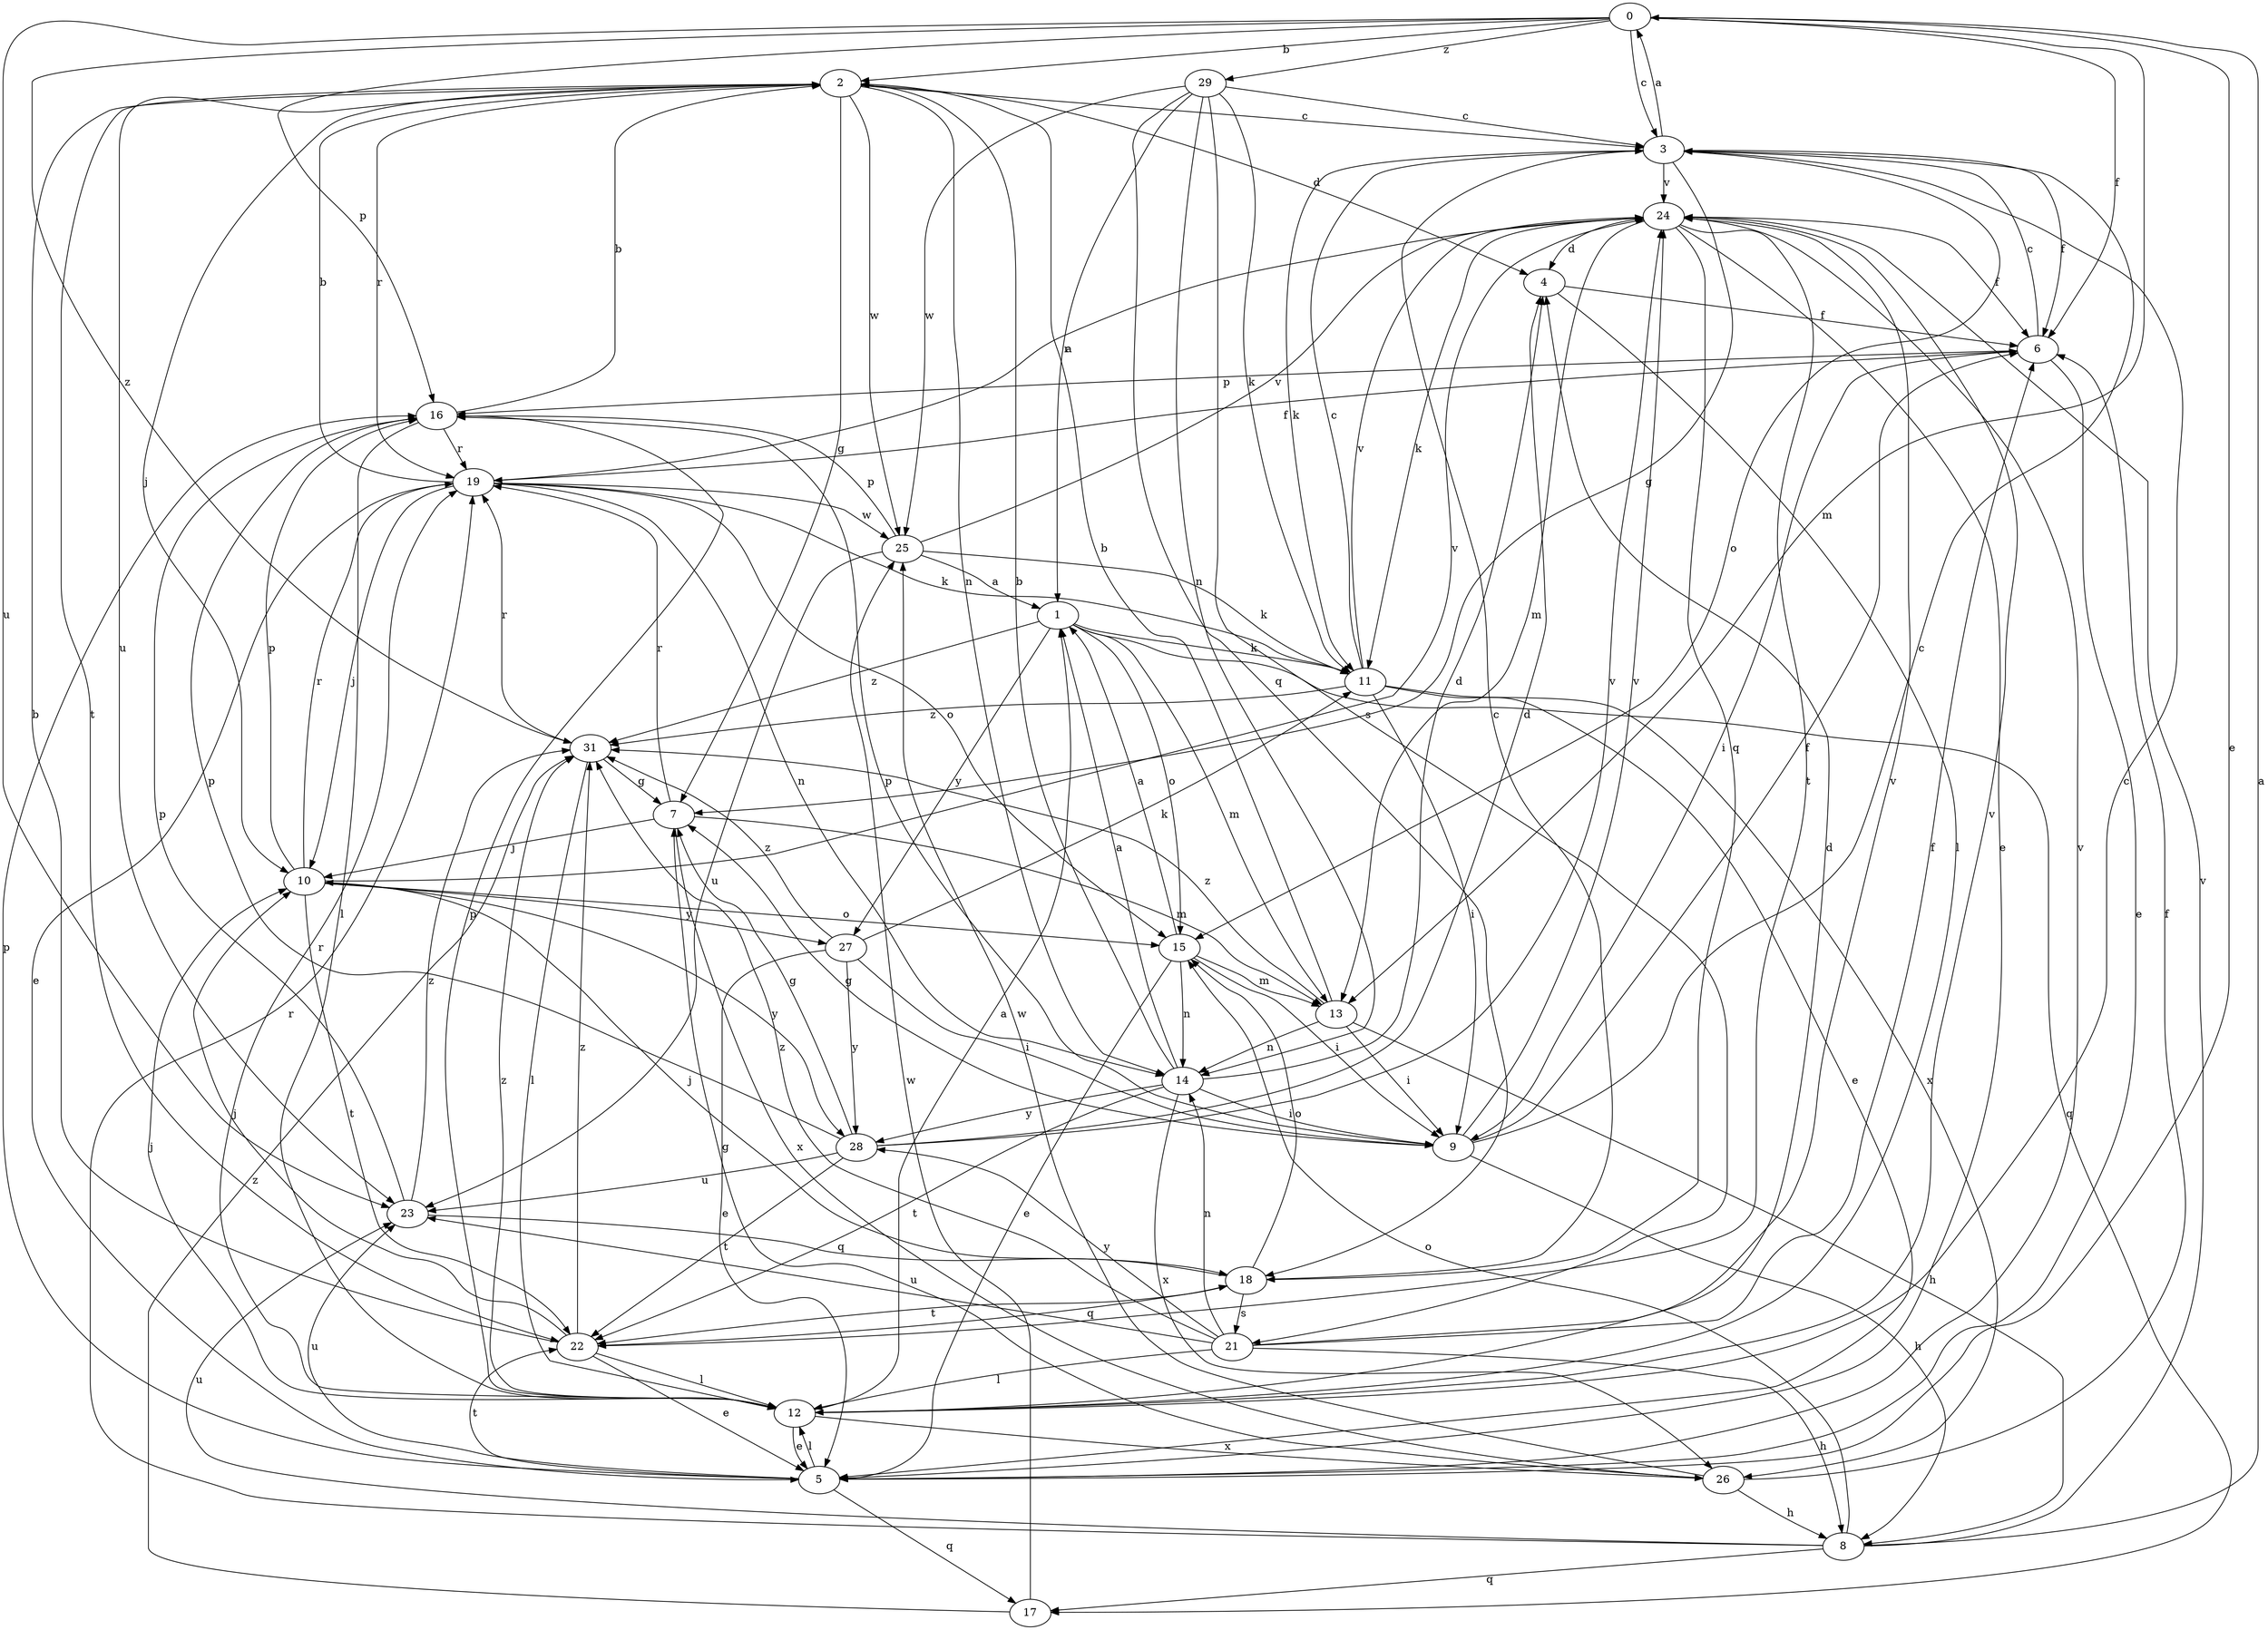 strict digraph  {
0;
1;
2;
3;
4;
5;
6;
7;
8;
9;
10;
11;
12;
13;
14;
15;
16;
17;
18;
19;
21;
22;
23;
24;
25;
26;
27;
28;
29;
31;
0 -> 2  [label=b];
0 -> 3  [label=c];
0 -> 5  [label=e];
0 -> 6  [label=f];
0 -> 13  [label=m];
0 -> 16  [label=p];
0 -> 23  [label=u];
0 -> 29  [label=z];
0 -> 31  [label=z];
1 -> 11  [label=k];
1 -> 13  [label=m];
1 -> 15  [label=o];
1 -> 17  [label=q];
1 -> 27  [label=y];
1 -> 31  [label=z];
2 -> 3  [label=c];
2 -> 4  [label=d];
2 -> 7  [label=g];
2 -> 10  [label=j];
2 -> 14  [label=n];
2 -> 19  [label=r];
2 -> 22  [label=t];
2 -> 23  [label=u];
2 -> 25  [label=w];
3 -> 0  [label=a];
3 -> 6  [label=f];
3 -> 7  [label=g];
3 -> 11  [label=k];
3 -> 15  [label=o];
3 -> 24  [label=v];
4 -> 6  [label=f];
4 -> 12  [label=l];
5 -> 12  [label=l];
5 -> 16  [label=p];
5 -> 17  [label=q];
5 -> 22  [label=t];
5 -> 23  [label=u];
5 -> 24  [label=v];
6 -> 3  [label=c];
6 -> 5  [label=e];
6 -> 9  [label=i];
6 -> 16  [label=p];
7 -> 10  [label=j];
7 -> 13  [label=m];
7 -> 19  [label=r];
7 -> 26  [label=x];
8 -> 0  [label=a];
8 -> 15  [label=o];
8 -> 17  [label=q];
8 -> 19  [label=r];
8 -> 23  [label=u];
8 -> 24  [label=v];
9 -> 3  [label=c];
9 -> 6  [label=f];
9 -> 7  [label=g];
9 -> 8  [label=h];
9 -> 16  [label=p];
9 -> 24  [label=v];
10 -> 15  [label=o];
10 -> 16  [label=p];
10 -> 19  [label=r];
10 -> 22  [label=t];
10 -> 24  [label=v];
10 -> 27  [label=y];
10 -> 28  [label=y];
11 -> 3  [label=c];
11 -> 5  [label=e];
11 -> 9  [label=i];
11 -> 24  [label=v];
11 -> 26  [label=x];
11 -> 31  [label=z];
12 -> 1  [label=a];
12 -> 3  [label=c];
12 -> 4  [label=d];
12 -> 5  [label=e];
12 -> 10  [label=j];
12 -> 16  [label=p];
12 -> 19  [label=r];
12 -> 24  [label=v];
12 -> 26  [label=x];
12 -> 31  [label=z];
13 -> 2  [label=b];
13 -> 8  [label=h];
13 -> 9  [label=i];
13 -> 14  [label=n];
13 -> 31  [label=z];
14 -> 1  [label=a];
14 -> 2  [label=b];
14 -> 4  [label=d];
14 -> 9  [label=i];
14 -> 22  [label=t];
14 -> 26  [label=x];
14 -> 28  [label=y];
15 -> 1  [label=a];
15 -> 5  [label=e];
15 -> 9  [label=i];
15 -> 13  [label=m];
15 -> 14  [label=n];
16 -> 2  [label=b];
16 -> 12  [label=l];
16 -> 19  [label=r];
17 -> 25  [label=w];
17 -> 31  [label=z];
18 -> 3  [label=c];
18 -> 10  [label=j];
18 -> 15  [label=o];
18 -> 21  [label=s];
18 -> 22  [label=t];
19 -> 2  [label=b];
19 -> 5  [label=e];
19 -> 6  [label=f];
19 -> 10  [label=j];
19 -> 11  [label=k];
19 -> 14  [label=n];
19 -> 15  [label=o];
19 -> 25  [label=w];
21 -> 6  [label=f];
21 -> 8  [label=h];
21 -> 12  [label=l];
21 -> 14  [label=n];
21 -> 23  [label=u];
21 -> 24  [label=v];
21 -> 28  [label=y];
21 -> 31  [label=z];
22 -> 2  [label=b];
22 -> 5  [label=e];
22 -> 10  [label=j];
22 -> 12  [label=l];
22 -> 18  [label=q];
22 -> 31  [label=z];
23 -> 16  [label=p];
23 -> 18  [label=q];
23 -> 31  [label=z];
24 -> 4  [label=d];
24 -> 5  [label=e];
24 -> 6  [label=f];
24 -> 11  [label=k];
24 -> 13  [label=m];
24 -> 18  [label=q];
24 -> 19  [label=r];
24 -> 22  [label=t];
25 -> 1  [label=a];
25 -> 11  [label=k];
25 -> 16  [label=p];
25 -> 23  [label=u];
25 -> 24  [label=v];
26 -> 6  [label=f];
26 -> 7  [label=g];
26 -> 8  [label=h];
26 -> 25  [label=w];
27 -> 5  [label=e];
27 -> 9  [label=i];
27 -> 11  [label=k];
27 -> 28  [label=y];
27 -> 31  [label=z];
28 -> 4  [label=d];
28 -> 7  [label=g];
28 -> 16  [label=p];
28 -> 22  [label=t];
28 -> 23  [label=u];
28 -> 24  [label=v];
29 -> 1  [label=a];
29 -> 3  [label=c];
29 -> 11  [label=k];
29 -> 14  [label=n];
29 -> 18  [label=q];
29 -> 21  [label=s];
29 -> 25  [label=w];
31 -> 7  [label=g];
31 -> 12  [label=l];
31 -> 19  [label=r];
}
